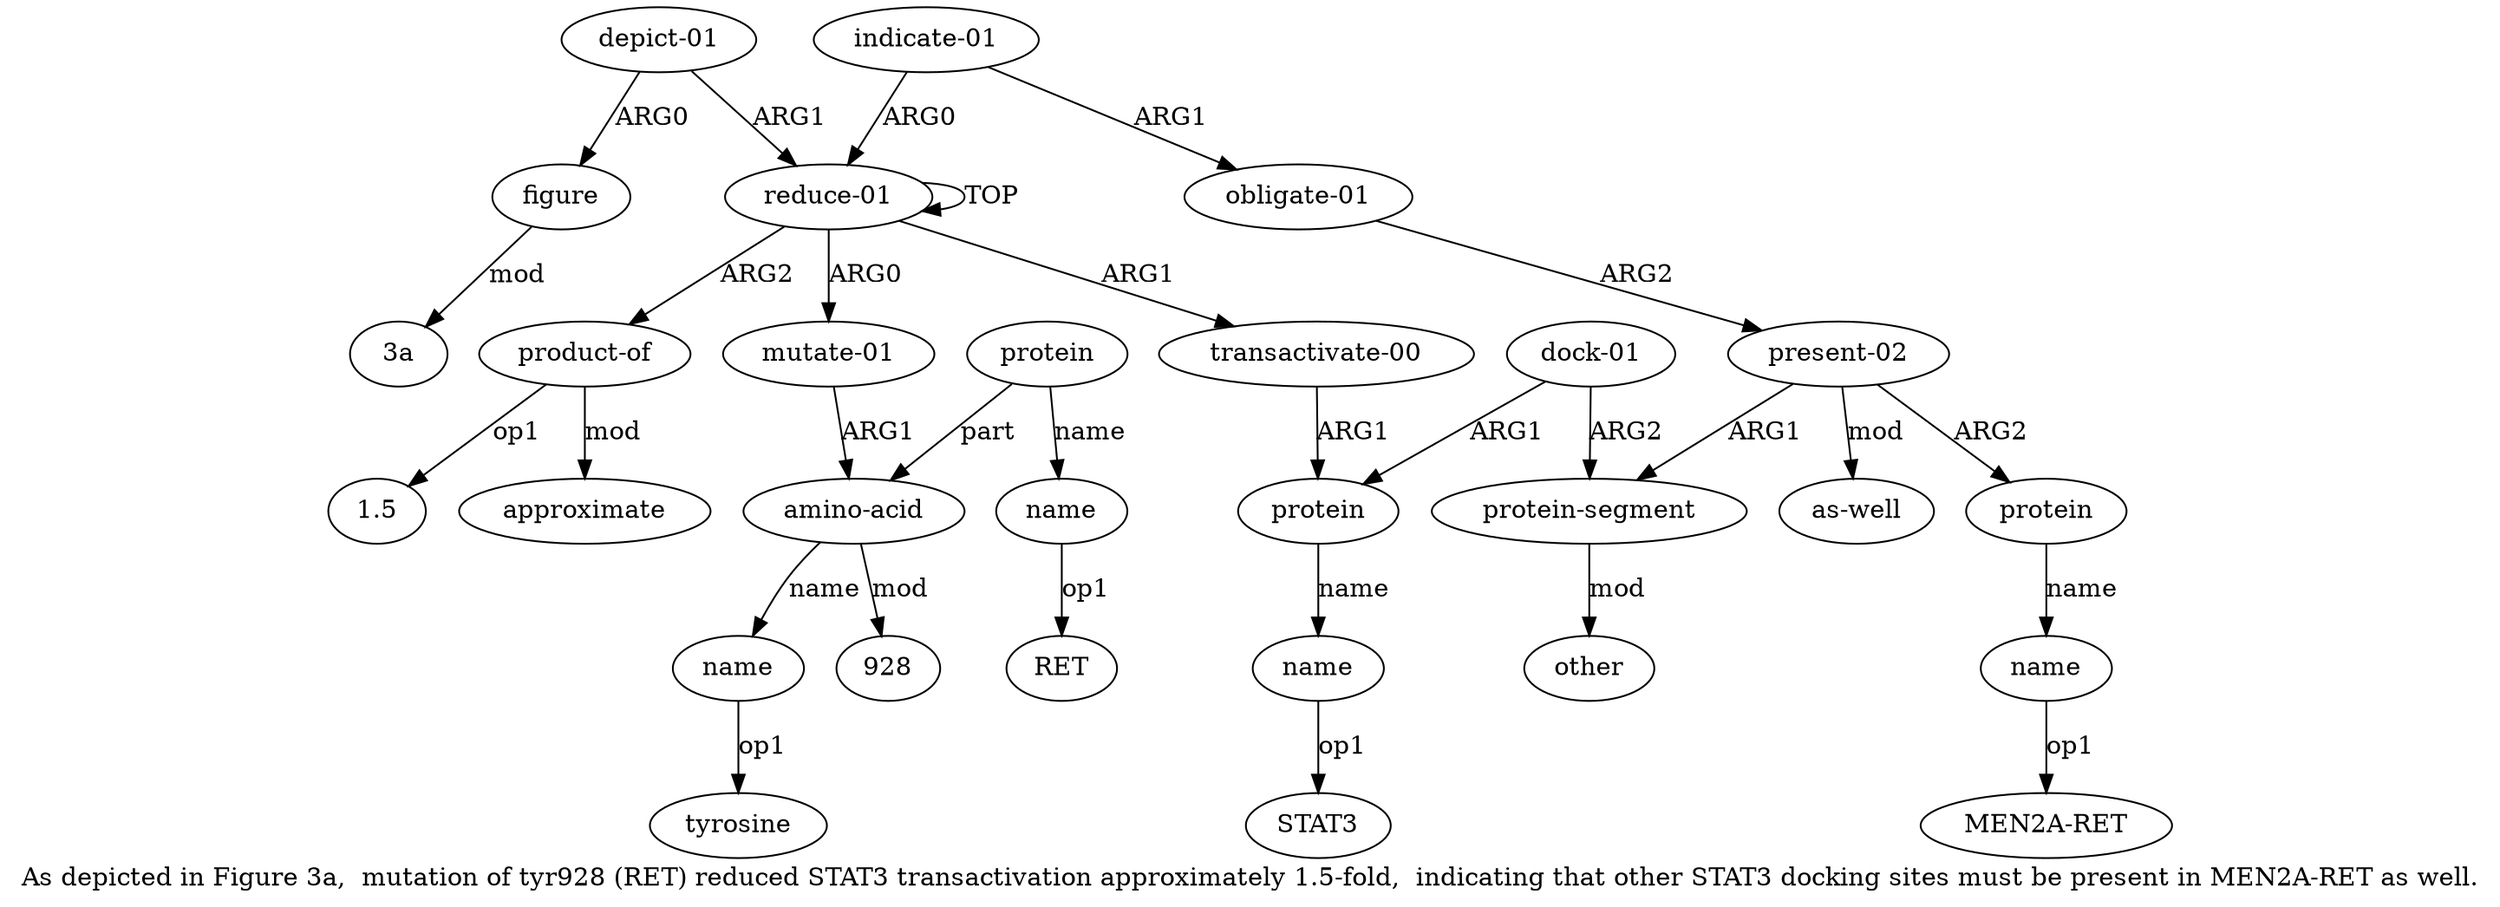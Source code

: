 digraph  {
	graph [label="As depicted in Figure 3a,  mutation of tyr928 (RET) reduced STAT3 transactivation approximately 1.5-fold,  indicating that other \
STAT3 docking sites must be present in MEN2A-RET as well."];
	node [label="\N"];
	a20	 [color=black,
		gold_ind=20,
		gold_label="depict-01",
		label="depict-01",
		test_ind=20,
		test_label="depict-01"];
	a21	 [color=black,
		gold_ind=21,
		gold_label=figure,
		label=figure,
		test_ind=21,
		test_label=figure];
	a20 -> a21 [key=0,
	color=black,
	gold_label=ARG0,
	label=ARG0,
	test_label=ARG0];
a0 [color=black,
	gold_ind=0,
	gold_label="reduce-01",
	label="reduce-01",
	test_ind=0,
	test_label="reduce-01"];
a20 -> a0 [key=0,
color=black,
gold_label=ARG1,
label=ARG1,
test_label=ARG1];
"a21 3a" [color=black,
gold_ind=-1,
gold_label="3a",
label="3a",
test_ind=-1,
test_label="3a"];
a21 -> "a21 3a" [key=0,
color=black,
gold_label=mod,
label=mod,
test_label=mod];
"a5 RET" [color=black,
gold_ind=-1,
gold_label=RET,
label=RET,
test_ind=-1,
test_label=RET];
"a18 MEN2A-RET" [color=black,
gold_ind=-1,
gold_label="MEN2A-RET",
label="MEN2A-RET",
test_ind=-1,
test_label="MEN2A-RET"];
a15 [color=black,
gold_ind=15,
gold_label="dock-01",
label="dock-01",
test_ind=15,
test_label="dock-01"];
a14 [color=black,
gold_ind=14,
gold_label="protein-segment",
label="protein-segment",
test_ind=14,
test_label="protein-segment"];
a15 -> a14 [key=0,
color=black,
gold_label=ARG2,
label=ARG2,
test_label=ARG2];
a7 [color=black,
gold_ind=7,
gold_label=protein,
label=protein,
test_ind=7,
test_label=protein];
a15 -> a7 [key=0,
color=black,
gold_label=ARG1,
label=ARG1,
test_label=ARG1];
a16 [color=black,
gold_ind=16,
gold_label=other,
label=other,
test_ind=16,
test_label=other];
a14 -> a16 [key=0,
color=black,
gold_label=mod,
label=mod,
test_label=mod];
a17 [color=black,
gold_ind=17,
gold_label=protein,
label=protein,
test_ind=17,
test_label=protein];
a18 [color=black,
gold_ind=18,
gold_label=name,
label=name,
test_ind=18,
test_label=name];
a17 -> a18 [key=0,
color=black,
gold_label=name,
label=name,
test_label=name];
a11 [color=black,
gold_ind=11,
gold_label="indicate-01",
label="indicate-01",
test_ind=11,
test_label="indicate-01"];
a12 [color=black,
gold_ind=12,
gold_label="obligate-01",
label="obligate-01",
test_ind=12,
test_label="obligate-01"];
a11 -> a12 [key=0,
color=black,
gold_label=ARG1,
label=ARG1,
test_label=ARG1];
a11 -> a0 [key=0,
color=black,
gold_label=ARG0,
label=ARG0,
test_label=ARG0];
a10 [color=black,
gold_ind=10,
gold_label=approximate,
label=approximate,
test_ind=10,
test_label=approximate];
a13 [color=black,
gold_ind=13,
gold_label="present-02",
label="present-02",
test_ind=13,
test_label="present-02"];
a13 -> a14 [key=0,
color=black,
gold_label=ARG1,
label=ARG1,
test_label=ARG1];
a13 -> a17 [key=0,
color=black,
gold_label=ARG2,
label=ARG2,
test_label=ARG2];
a19 [color=black,
gold_ind=19,
gold_label="as-well",
label="as-well",
test_ind=19,
test_label="as-well"];
a13 -> a19 [key=0,
color=black,
gold_label=mod,
label=mod,
test_label=mod];
a12 -> a13 [key=0,
color=black,
gold_label=ARG2,
label=ARG2,
test_label=ARG2];
"a3 tyrosine" [color=black,
gold_ind=-1,
gold_label=tyrosine,
label=tyrosine,
test_ind=-1,
test_label=tyrosine];
a18 -> "a18 MEN2A-RET" [key=0,
color=black,
gold_label=op1,
label=op1,
test_label=op1];
a1 [color=black,
gold_ind=1,
gold_label="mutate-01",
label="mutate-01",
test_ind=1,
test_label="mutate-01"];
a2 [color=black,
gold_ind=2,
gold_label="amino-acid",
label="amino-acid",
test_ind=2,
test_label="amino-acid"];
a1 -> a2 [key=0,
color=black,
gold_label=ARG1,
label=ARG1,
test_label=ARG1];
a0 -> a1 [key=0,
color=black,
gold_label=ARG0,
label=ARG0,
test_label=ARG0];
a0 -> a0 [key=0,
color=black,
gold_label=TOP,
label=TOP,
test_label=TOP];
a6 [color=black,
gold_ind=6,
gold_label="transactivate-00",
label="transactivate-00",
test_ind=6,
test_label="transactivate-00"];
a0 -> a6 [key=0,
color=black,
gold_label=ARG1,
label=ARG1,
test_label=ARG1];
a9 [color=black,
gold_ind=9,
gold_label="product-of",
label="product-of",
test_ind=9,
test_label="product-of"];
a0 -> a9 [key=0,
color=black,
gold_label=ARG2,
label=ARG2,
test_label=ARG2];
a3 [color=black,
gold_ind=3,
gold_label=name,
label=name,
test_ind=3,
test_label=name];
a3 -> "a3 tyrosine" [key=0,
color=black,
gold_label=op1,
label=op1,
test_label=op1];
a2 -> a3 [key=0,
color=black,
gold_label=name,
label=name,
test_label=name];
"a2 928" [color=black,
gold_ind=-1,
gold_label=928,
label=928,
test_ind=-1,
test_label=928];
a2 -> "a2 928" [key=0,
color=black,
gold_label=mod,
label=mod,
test_label=mod];
a5 [color=black,
gold_ind=5,
gold_label=name,
label=name,
test_ind=5,
test_label=name];
a5 -> "a5 RET" [key=0,
color=black,
gold_label=op1,
label=op1,
test_label=op1];
a4 [color=black,
gold_ind=4,
gold_label=protein,
label=protein,
test_ind=4,
test_label=protein];
a4 -> a2 [key=0,
color=black,
gold_label=part,
label=part,
test_label=part];
a4 -> a5 [key=0,
color=black,
gold_label=name,
label=name,
test_label=name];
a8 [color=black,
gold_ind=8,
gold_label=name,
label=name,
test_ind=8,
test_label=name];
a7 -> a8 [key=0,
color=black,
gold_label=name,
label=name,
test_label=name];
a6 -> a7 [key=0,
color=black,
gold_label=ARG1,
label=ARG1,
test_label=ARG1];
a9 -> a10 [key=0,
color=black,
gold_label=mod,
label=mod,
test_label=mod];
"a9 1.5" [color=black,
gold_ind=-1,
gold_label=1.5,
label=1.5,
test_ind=-1,
test_label=1.5];
a9 -> "a9 1.5" [key=0,
color=black,
gold_label=op1,
label=op1,
test_label=op1];
"a8 STAT3" [color=black,
gold_ind=-1,
gold_label=STAT3,
label=STAT3,
test_ind=-1,
test_label=STAT3];
a8 -> "a8 STAT3" [key=0,
color=black,
gold_label=op1,
label=op1,
test_label=op1];
}
